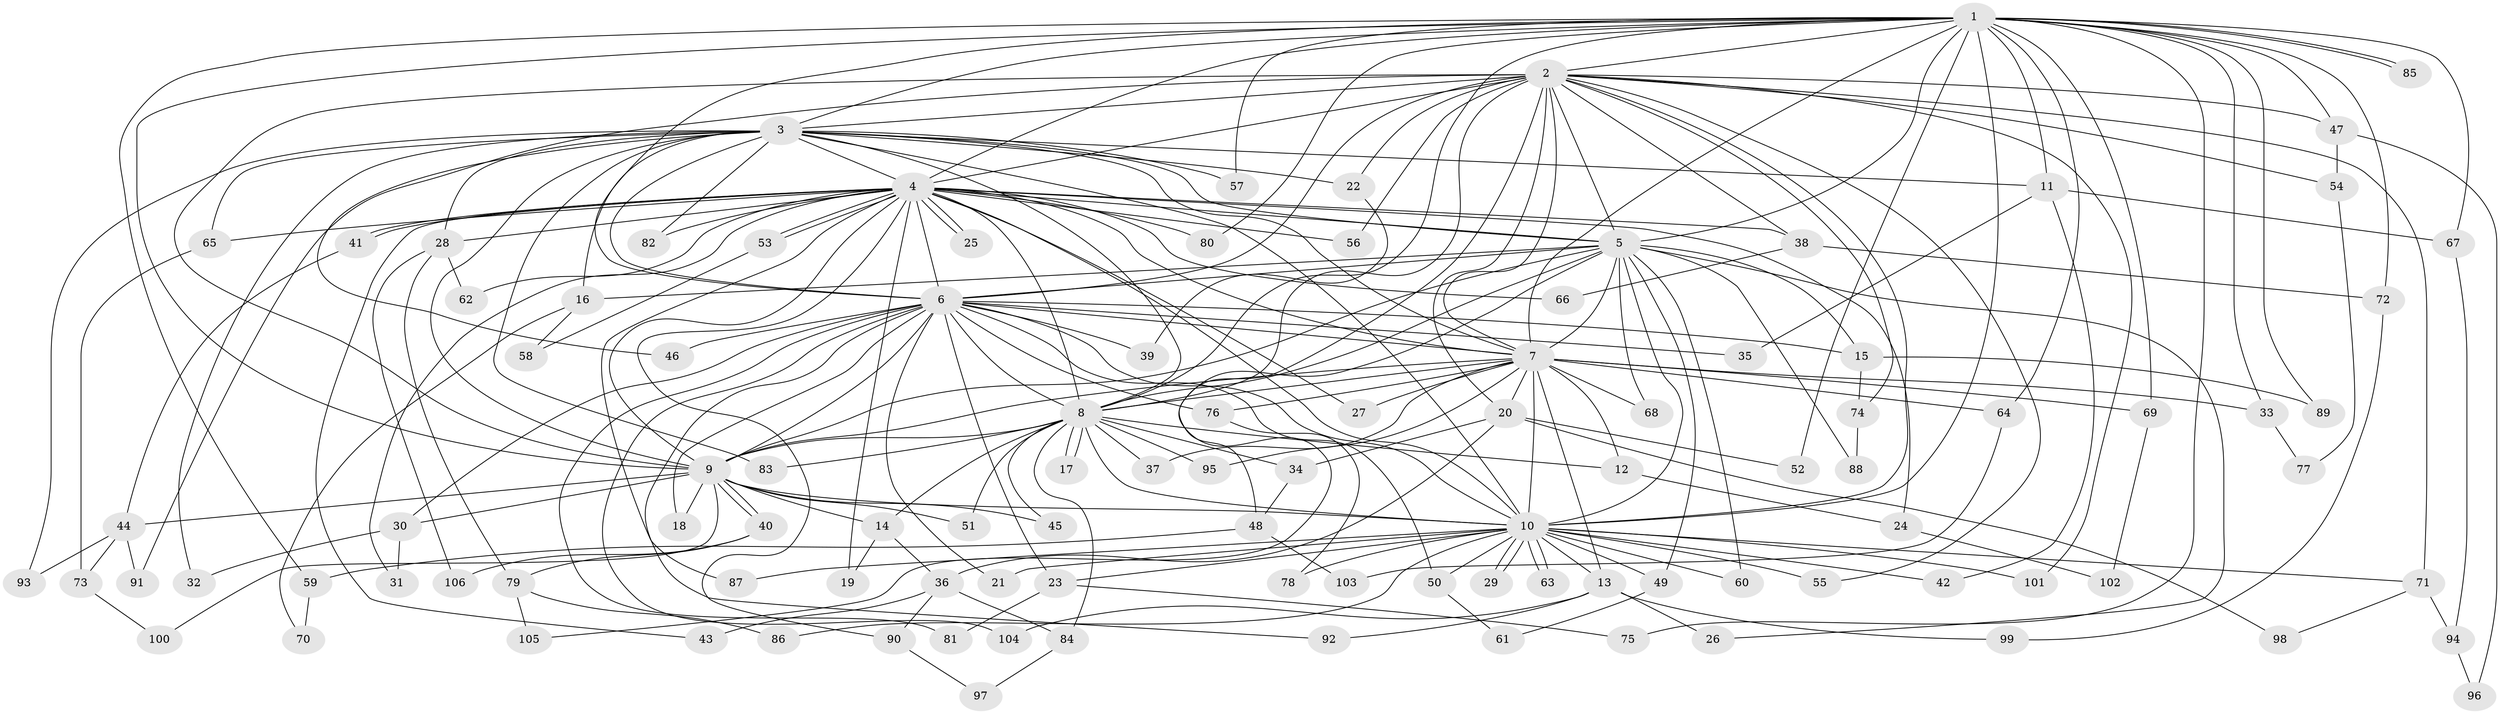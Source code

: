 // coarse degree distribution, {32: 0.011764705882352941, 16: 0.011764705882352941, 29: 0.011764705882352941, 17: 0.023529411764705882, 18: 0.011764705882352941, 33: 0.011764705882352941, 15: 0.011764705882352941, 5: 0.011764705882352941, 3: 0.21176470588235294, 6: 0.03529411764705882, 4: 0.09411764705882353, 2: 0.5058823529411764, 7: 0.011764705882352941, 1: 0.03529411764705882}
// Generated by graph-tools (version 1.1) at 2025/41/03/06/25 10:41:39]
// undirected, 106 vertices, 237 edges
graph export_dot {
graph [start="1"]
  node [color=gray90,style=filled];
  1;
  2;
  3;
  4;
  5;
  6;
  7;
  8;
  9;
  10;
  11;
  12;
  13;
  14;
  15;
  16;
  17;
  18;
  19;
  20;
  21;
  22;
  23;
  24;
  25;
  26;
  27;
  28;
  29;
  30;
  31;
  32;
  33;
  34;
  35;
  36;
  37;
  38;
  39;
  40;
  41;
  42;
  43;
  44;
  45;
  46;
  47;
  48;
  49;
  50;
  51;
  52;
  53;
  54;
  55;
  56;
  57;
  58;
  59;
  60;
  61;
  62;
  63;
  64;
  65;
  66;
  67;
  68;
  69;
  70;
  71;
  72;
  73;
  74;
  75;
  76;
  77;
  78;
  79;
  80;
  81;
  82;
  83;
  84;
  85;
  86;
  87;
  88;
  89;
  90;
  91;
  92;
  93;
  94;
  95;
  96;
  97;
  98;
  99;
  100;
  101;
  102;
  103;
  104;
  105;
  106;
  1 -- 2;
  1 -- 3;
  1 -- 4;
  1 -- 5;
  1 -- 6;
  1 -- 7;
  1 -- 8;
  1 -- 9;
  1 -- 10;
  1 -- 11;
  1 -- 33;
  1 -- 47;
  1 -- 52;
  1 -- 57;
  1 -- 59;
  1 -- 64;
  1 -- 67;
  1 -- 69;
  1 -- 72;
  1 -- 75;
  1 -- 80;
  1 -- 85;
  1 -- 85;
  1 -- 89;
  2 -- 3;
  2 -- 4;
  2 -- 5;
  2 -- 6;
  2 -- 7;
  2 -- 8;
  2 -- 9;
  2 -- 10;
  2 -- 20;
  2 -- 22;
  2 -- 38;
  2 -- 47;
  2 -- 54;
  2 -- 55;
  2 -- 56;
  2 -- 71;
  2 -- 74;
  2 -- 91;
  2 -- 101;
  2 -- 105;
  3 -- 4;
  3 -- 5;
  3 -- 6;
  3 -- 7;
  3 -- 8;
  3 -- 9;
  3 -- 10;
  3 -- 11;
  3 -- 16;
  3 -- 22;
  3 -- 28;
  3 -- 32;
  3 -- 46;
  3 -- 57;
  3 -- 65;
  3 -- 82;
  3 -- 83;
  3 -- 93;
  4 -- 5;
  4 -- 6;
  4 -- 7;
  4 -- 8;
  4 -- 9;
  4 -- 10;
  4 -- 19;
  4 -- 24;
  4 -- 25;
  4 -- 25;
  4 -- 27;
  4 -- 28;
  4 -- 31;
  4 -- 38;
  4 -- 41;
  4 -- 41;
  4 -- 43;
  4 -- 53;
  4 -- 53;
  4 -- 56;
  4 -- 62;
  4 -- 65;
  4 -- 66;
  4 -- 80;
  4 -- 82;
  4 -- 87;
  4 -- 90;
  5 -- 6;
  5 -- 7;
  5 -- 8;
  5 -- 9;
  5 -- 10;
  5 -- 15;
  5 -- 16;
  5 -- 26;
  5 -- 48;
  5 -- 49;
  5 -- 60;
  5 -- 68;
  5 -- 88;
  6 -- 7;
  6 -- 8;
  6 -- 9;
  6 -- 10;
  6 -- 15;
  6 -- 18;
  6 -- 21;
  6 -- 23;
  6 -- 30;
  6 -- 35;
  6 -- 39;
  6 -- 46;
  6 -- 50;
  6 -- 76;
  6 -- 81;
  6 -- 92;
  6 -- 104;
  7 -- 8;
  7 -- 9;
  7 -- 10;
  7 -- 12;
  7 -- 13;
  7 -- 20;
  7 -- 27;
  7 -- 33;
  7 -- 37;
  7 -- 64;
  7 -- 68;
  7 -- 69;
  7 -- 76;
  7 -- 95;
  8 -- 9;
  8 -- 10;
  8 -- 12;
  8 -- 14;
  8 -- 17;
  8 -- 17;
  8 -- 34;
  8 -- 37;
  8 -- 45;
  8 -- 51;
  8 -- 83;
  8 -- 84;
  8 -- 95;
  9 -- 10;
  9 -- 14;
  9 -- 18;
  9 -- 30;
  9 -- 40;
  9 -- 40;
  9 -- 44;
  9 -- 45;
  9 -- 51;
  9 -- 100;
  10 -- 13;
  10 -- 21;
  10 -- 23;
  10 -- 29;
  10 -- 29;
  10 -- 42;
  10 -- 49;
  10 -- 50;
  10 -- 55;
  10 -- 60;
  10 -- 63;
  10 -- 63;
  10 -- 71;
  10 -- 78;
  10 -- 86;
  10 -- 87;
  10 -- 101;
  11 -- 35;
  11 -- 42;
  11 -- 67;
  12 -- 24;
  13 -- 26;
  13 -- 92;
  13 -- 99;
  13 -- 104;
  14 -- 19;
  14 -- 36;
  15 -- 74;
  15 -- 89;
  16 -- 58;
  16 -- 70;
  20 -- 34;
  20 -- 36;
  20 -- 52;
  20 -- 98;
  22 -- 39;
  23 -- 75;
  23 -- 81;
  24 -- 102;
  28 -- 62;
  28 -- 79;
  28 -- 106;
  30 -- 31;
  30 -- 32;
  33 -- 77;
  34 -- 48;
  36 -- 43;
  36 -- 84;
  36 -- 90;
  38 -- 66;
  38 -- 72;
  40 -- 79;
  40 -- 106;
  41 -- 44;
  44 -- 73;
  44 -- 91;
  44 -- 93;
  47 -- 54;
  47 -- 96;
  48 -- 59;
  48 -- 103;
  49 -- 61;
  50 -- 61;
  53 -- 58;
  54 -- 77;
  59 -- 70;
  64 -- 103;
  65 -- 73;
  67 -- 94;
  69 -- 102;
  71 -- 94;
  71 -- 98;
  72 -- 99;
  73 -- 100;
  74 -- 88;
  76 -- 78;
  79 -- 86;
  79 -- 105;
  84 -- 97;
  90 -- 97;
  94 -- 96;
}
